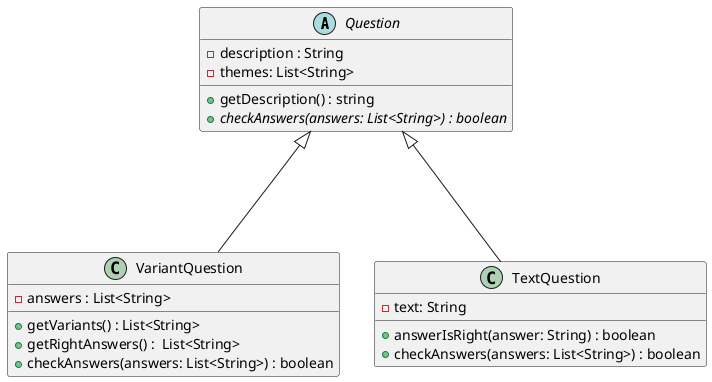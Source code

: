 @startuml
abstract Question{
    -description : String
    -themes: List<String>
    +getDescription() : string
    +{abstract}checkAnswers(answers: List<String>) : boolean
}

class VariantQuestion{
    -answers : List<String>
    +getVariants() : List<String>
    +getRightAnswers() :  List<String>
    +checkAnswers(answers: List<String>) : boolean
}

class TextQuestion{
    -text: String
    +answerIsRight(answer: String) : boolean
    +checkAnswers(answers: List<String>) : boolean
}


VariantQuestion -up--|> Question
TextQuestion -up--|> Question


@enduml